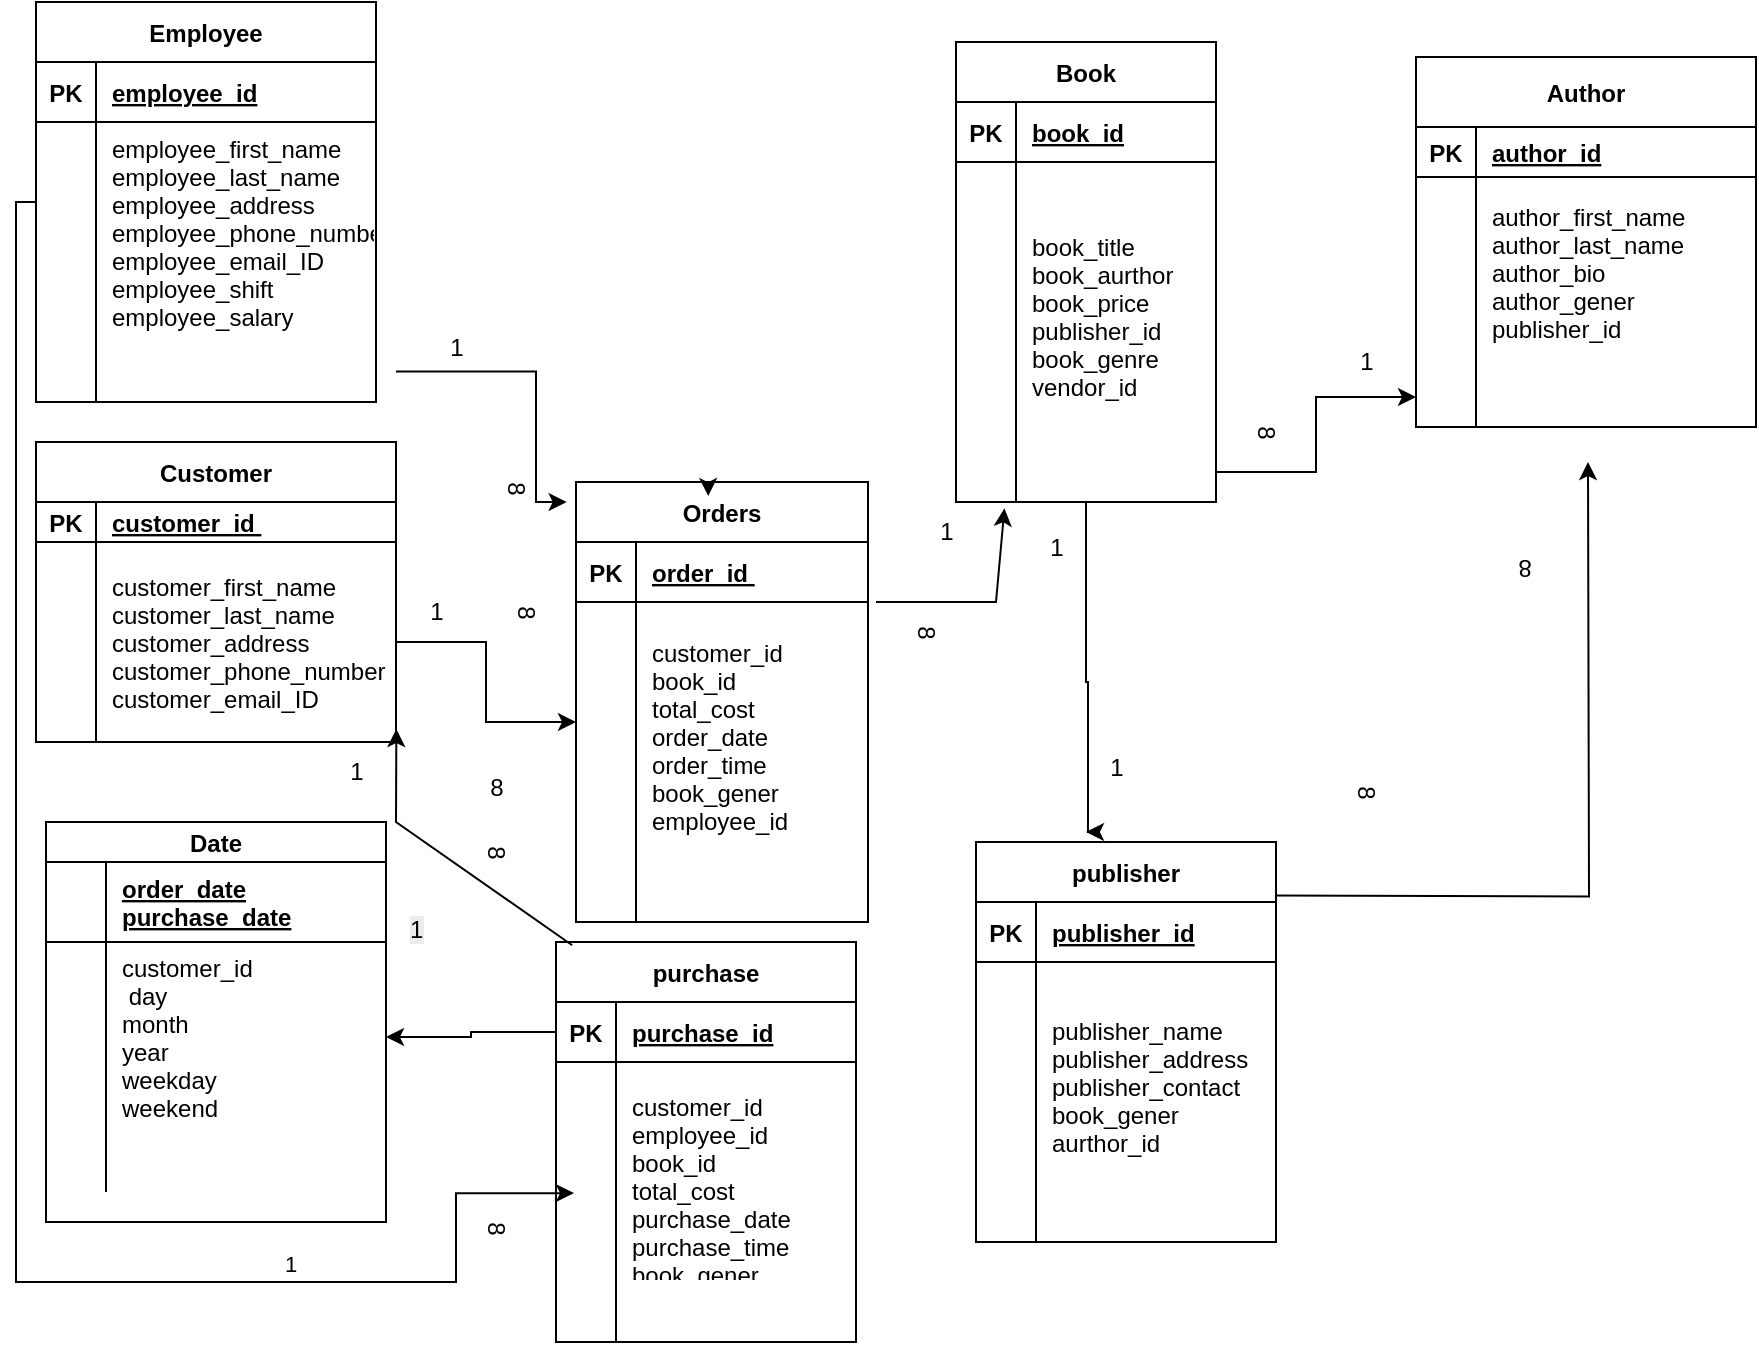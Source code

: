 <mxfile version="26.2.14">
  <diagram id="R2lEEEUBdFMjLlhIrx00" name="Page-1">
    <mxGraphModel dx="1106" dy="722" grid="1" gridSize="10" guides="1" tooltips="1" connect="1" arrows="1" fold="1" page="1" pageScale="1" pageWidth="850" pageHeight="1100" math="0" shadow="0" extFonts="Permanent Marker^https://fonts.googleapis.com/css?family=Permanent+Marker">
      <root>
        <mxCell id="0" />
        <mxCell id="1" parent="0" />
        <mxCell id="C-vyLk0tnHw3VtMMgP7b-2" value="Orders" style="shape=table;startSize=30;container=1;collapsible=1;childLayout=tableLayout;fixedRows=1;rowLines=0;fontStyle=1;align=center;resizeLast=1;" parent="1" vertex="1">
          <mxGeometry x="290" y="240" width="146" height="220" as="geometry" />
        </mxCell>
        <mxCell id="C-vyLk0tnHw3VtMMgP7b-3" value="" style="shape=partialRectangle;collapsible=0;dropTarget=0;pointerEvents=0;fillColor=none;points=[[0,0.5],[1,0.5]];portConstraint=eastwest;top=0;left=0;right=0;bottom=1;" parent="C-vyLk0tnHw3VtMMgP7b-2" vertex="1">
          <mxGeometry y="30" width="146" height="30" as="geometry" />
        </mxCell>
        <mxCell id="C-vyLk0tnHw3VtMMgP7b-4" value="PK" style="shape=partialRectangle;overflow=hidden;connectable=0;fillColor=none;top=0;left=0;bottom=0;right=0;fontStyle=1;" parent="C-vyLk0tnHw3VtMMgP7b-3" vertex="1">
          <mxGeometry width="30" height="30" as="geometry">
            <mxRectangle width="30" height="30" as="alternateBounds" />
          </mxGeometry>
        </mxCell>
        <mxCell id="C-vyLk0tnHw3VtMMgP7b-5" value="order_id " style="shape=partialRectangle;overflow=hidden;connectable=0;fillColor=none;top=0;left=0;bottom=0;right=0;align=left;spacingLeft=6;fontStyle=5;" parent="C-vyLk0tnHw3VtMMgP7b-3" vertex="1">
          <mxGeometry x="30" width="116" height="30" as="geometry">
            <mxRectangle width="116" height="30" as="alternateBounds" />
          </mxGeometry>
        </mxCell>
        <mxCell id="C-vyLk0tnHw3VtMMgP7b-6" value="" style="shape=partialRectangle;collapsible=0;dropTarget=0;pointerEvents=0;fillColor=none;points=[[0,0.5],[1,0.5]];portConstraint=eastwest;top=0;left=0;right=0;bottom=0;" parent="C-vyLk0tnHw3VtMMgP7b-2" vertex="1">
          <mxGeometry y="60" width="146" height="120" as="geometry" />
        </mxCell>
        <mxCell id="C-vyLk0tnHw3VtMMgP7b-7" value="" style="shape=partialRectangle;overflow=hidden;connectable=0;fillColor=none;top=0;left=0;bottom=0;right=0;" parent="C-vyLk0tnHw3VtMMgP7b-6" vertex="1">
          <mxGeometry width="30" height="120" as="geometry">
            <mxRectangle width="30" height="120" as="alternateBounds" />
          </mxGeometry>
        </mxCell>
        <mxCell id="C-vyLk0tnHw3VtMMgP7b-8" value="&#xa;customer_id &#xa;book_id&#xa;total_cost&#xa;order_date&#xa;order_time&#xa;book_gener&#xa;employee_id" style="shape=partialRectangle;overflow=hidden;connectable=0;fillColor=none;top=0;left=0;bottom=0;right=0;align=left;spacingLeft=6;" parent="C-vyLk0tnHw3VtMMgP7b-6" vertex="1">
          <mxGeometry x="30" width="116" height="120" as="geometry">
            <mxRectangle width="116" height="120" as="alternateBounds" />
          </mxGeometry>
        </mxCell>
        <mxCell id="C-vyLk0tnHw3VtMMgP7b-9" value="" style="shape=partialRectangle;collapsible=0;dropTarget=0;pointerEvents=0;fillColor=none;points=[[0,0.5],[1,0.5]];portConstraint=eastwest;top=0;left=0;right=0;bottom=0;" parent="C-vyLk0tnHw3VtMMgP7b-2" vertex="1">
          <mxGeometry y="180" width="146" height="40" as="geometry" />
        </mxCell>
        <mxCell id="C-vyLk0tnHw3VtMMgP7b-10" value="" style="shape=partialRectangle;overflow=hidden;connectable=0;fillColor=none;top=0;left=0;bottom=0;right=0;" parent="C-vyLk0tnHw3VtMMgP7b-9" vertex="1">
          <mxGeometry width="30" height="40" as="geometry">
            <mxRectangle width="30" height="40" as="alternateBounds" />
          </mxGeometry>
        </mxCell>
        <mxCell id="C-vyLk0tnHw3VtMMgP7b-11" value="" style="shape=partialRectangle;overflow=hidden;connectable=0;fillColor=none;top=0;left=0;bottom=0;right=0;align=left;spacingLeft=6;" parent="C-vyLk0tnHw3VtMMgP7b-9" vertex="1">
          <mxGeometry x="30" width="116" height="40" as="geometry">
            <mxRectangle width="116" height="40" as="alternateBounds" />
          </mxGeometry>
        </mxCell>
        <mxCell id="J-Xe87SvpWKiwMyMhwYg-19" value="" style="edgeStyle=orthogonalEdgeStyle;rounded=0;orthogonalLoop=1;jettySize=auto;html=1;" edge="1" parent="1" source="C-vyLk0tnHw3VtMMgP7b-13">
          <mxGeometry relative="1" as="geometry">
            <mxPoint x="545" y="415" as="targetPoint" />
            <Array as="points">
              <mxPoint x="545" y="340" />
              <mxPoint x="546" y="340" />
            </Array>
          </mxGeometry>
        </mxCell>
        <mxCell id="C-vyLk0tnHw3VtMMgP7b-13" value="Book" style="shape=table;startSize=30;container=1;collapsible=1;childLayout=tableLayout;fixedRows=1;rowLines=0;fontStyle=1;align=center;resizeLast=1;" parent="1" vertex="1">
          <mxGeometry x="480" y="20" width="130" height="230" as="geometry" />
        </mxCell>
        <mxCell id="C-vyLk0tnHw3VtMMgP7b-14" value="" style="shape=partialRectangle;collapsible=0;dropTarget=0;pointerEvents=0;fillColor=none;points=[[0,0.5],[1,0.5]];portConstraint=eastwest;top=0;left=0;right=0;bottom=1;" parent="C-vyLk0tnHw3VtMMgP7b-13" vertex="1">
          <mxGeometry y="30" width="130" height="30" as="geometry" />
        </mxCell>
        <mxCell id="C-vyLk0tnHw3VtMMgP7b-15" value="PK" style="shape=partialRectangle;overflow=hidden;connectable=0;fillColor=none;top=0;left=0;bottom=0;right=0;fontStyle=1;" parent="C-vyLk0tnHw3VtMMgP7b-14" vertex="1">
          <mxGeometry width="30" height="30" as="geometry">
            <mxRectangle width="30" height="30" as="alternateBounds" />
          </mxGeometry>
        </mxCell>
        <mxCell id="C-vyLk0tnHw3VtMMgP7b-16" value="book_id" style="shape=partialRectangle;overflow=hidden;connectable=0;fillColor=none;top=0;left=0;bottom=0;right=0;align=left;spacingLeft=6;fontStyle=5;" parent="C-vyLk0tnHw3VtMMgP7b-14" vertex="1">
          <mxGeometry x="30" width="100" height="30" as="geometry">
            <mxRectangle width="100" height="30" as="alternateBounds" />
          </mxGeometry>
        </mxCell>
        <mxCell id="C-vyLk0tnHw3VtMMgP7b-17" value="" style="shape=partialRectangle;collapsible=0;dropTarget=0;pointerEvents=0;fillColor=none;points=[[0,0.5],[1,0.5]];portConstraint=eastwest;top=0;left=0;right=0;bottom=0;" parent="C-vyLk0tnHw3VtMMgP7b-13" vertex="1">
          <mxGeometry y="60" width="130" height="140" as="geometry" />
        </mxCell>
        <mxCell id="C-vyLk0tnHw3VtMMgP7b-18" value="" style="shape=partialRectangle;overflow=hidden;connectable=0;fillColor=none;top=0;left=0;bottom=0;right=0;" parent="C-vyLk0tnHw3VtMMgP7b-17" vertex="1">
          <mxGeometry width="30" height="140" as="geometry">
            <mxRectangle width="30" height="140" as="alternateBounds" />
          </mxGeometry>
        </mxCell>
        <mxCell id="C-vyLk0tnHw3VtMMgP7b-19" value="&#xa;book_title&#xa;book_aurthor&#xa;book_price&#xa;publisher_id&#xa;book_genre&#xa;vendor_id" style="shape=partialRectangle;overflow=hidden;connectable=0;fillColor=none;top=0;left=0;bottom=0;right=0;align=left;spacingLeft=6;" parent="C-vyLk0tnHw3VtMMgP7b-17" vertex="1">
          <mxGeometry x="30" width="100" height="140" as="geometry">
            <mxRectangle width="100" height="140" as="alternateBounds" />
          </mxGeometry>
        </mxCell>
        <mxCell id="C-vyLk0tnHw3VtMMgP7b-20" value="" style="shape=partialRectangle;collapsible=0;dropTarget=0;pointerEvents=0;fillColor=none;points=[[0,0.5],[1,0.5]];portConstraint=eastwest;top=0;left=0;right=0;bottom=0;" parent="C-vyLk0tnHw3VtMMgP7b-13" vertex="1">
          <mxGeometry y="200" width="130" height="30" as="geometry" />
        </mxCell>
        <mxCell id="C-vyLk0tnHw3VtMMgP7b-21" value="" style="shape=partialRectangle;overflow=hidden;connectable=0;fillColor=none;top=0;left=0;bottom=0;right=0;" parent="C-vyLk0tnHw3VtMMgP7b-20" vertex="1">
          <mxGeometry width="30" height="30" as="geometry">
            <mxRectangle width="30" height="30" as="alternateBounds" />
          </mxGeometry>
        </mxCell>
        <mxCell id="C-vyLk0tnHw3VtMMgP7b-22" value="" style="shape=partialRectangle;overflow=hidden;connectable=0;fillColor=none;top=0;left=0;bottom=0;right=0;align=left;spacingLeft=6;" parent="C-vyLk0tnHw3VtMMgP7b-20" vertex="1">
          <mxGeometry x="30" width="100" height="30" as="geometry">
            <mxRectangle width="100" height="30" as="alternateBounds" />
          </mxGeometry>
        </mxCell>
        <mxCell id="C-vyLk0tnHw3VtMMgP7b-23" value="Customer" style="shape=table;startSize=30;container=1;collapsible=1;childLayout=tableLayout;fixedRows=1;rowLines=0;fontStyle=1;align=center;resizeLast=1;" parent="1" vertex="1">
          <mxGeometry x="20" y="220" width="180" height="150" as="geometry" />
        </mxCell>
        <mxCell id="C-vyLk0tnHw3VtMMgP7b-24" value="" style="shape=partialRectangle;collapsible=0;dropTarget=0;pointerEvents=0;fillColor=none;points=[[0,0.5],[1,0.5]];portConstraint=eastwest;top=0;left=0;right=0;bottom=1;" parent="C-vyLk0tnHw3VtMMgP7b-23" vertex="1">
          <mxGeometry y="30" width="180" height="20" as="geometry" />
        </mxCell>
        <mxCell id="C-vyLk0tnHw3VtMMgP7b-25" value="PK" style="shape=partialRectangle;overflow=hidden;connectable=0;fillColor=none;top=0;left=0;bottom=0;right=0;fontStyle=1;" parent="C-vyLk0tnHw3VtMMgP7b-24" vertex="1">
          <mxGeometry width="30" height="20" as="geometry">
            <mxRectangle width="30" height="20" as="alternateBounds" />
          </mxGeometry>
        </mxCell>
        <mxCell id="C-vyLk0tnHw3VtMMgP7b-26" value="customer_id " style="shape=partialRectangle;overflow=hidden;connectable=0;fillColor=none;top=0;left=0;bottom=0;right=0;align=left;spacingLeft=6;fontStyle=5;" parent="C-vyLk0tnHw3VtMMgP7b-24" vertex="1">
          <mxGeometry x="30" width="150" height="20" as="geometry">
            <mxRectangle width="150" height="20" as="alternateBounds" />
          </mxGeometry>
        </mxCell>
        <mxCell id="C-vyLk0tnHw3VtMMgP7b-27" value="" style="shape=partialRectangle;collapsible=0;dropTarget=0;pointerEvents=0;fillColor=none;points=[[0,0.5],[1,0.5]];portConstraint=eastwest;top=0;left=0;right=0;bottom=0;" parent="C-vyLk0tnHw3VtMMgP7b-23" vertex="1">
          <mxGeometry y="50" width="180" height="100" as="geometry" />
        </mxCell>
        <mxCell id="C-vyLk0tnHw3VtMMgP7b-28" value="" style="shape=partialRectangle;overflow=hidden;connectable=0;fillColor=none;top=0;left=0;bottom=0;right=0;" parent="C-vyLk0tnHw3VtMMgP7b-27" vertex="1">
          <mxGeometry width="30" height="100" as="geometry">
            <mxRectangle width="30" height="100" as="alternateBounds" />
          </mxGeometry>
        </mxCell>
        <mxCell id="C-vyLk0tnHw3VtMMgP7b-29" value="customer_first_name &#xa;customer_last_name &#xa;customer_address &#xa;customer_phone_number&#xa;customer_email_ID" style="shape=partialRectangle;overflow=hidden;connectable=0;fillColor=none;top=0;left=0;bottom=0;right=0;align=left;spacingLeft=6;" parent="C-vyLk0tnHw3VtMMgP7b-27" vertex="1">
          <mxGeometry x="30" width="150" height="100" as="geometry">
            <mxRectangle width="150" height="100" as="alternateBounds" />
          </mxGeometry>
        </mxCell>
        <mxCell id="ETpKRWgYow-GZvA5g_5J-1" value="Date" style="shape=table;startSize=20;container=1;collapsible=1;childLayout=tableLayout;fixedRows=1;rowLines=0;fontStyle=1;align=center;resizeLast=1;" parent="1" vertex="1">
          <mxGeometry x="25" y="410" width="170" height="200" as="geometry" />
        </mxCell>
        <mxCell id="ETpKRWgYow-GZvA5g_5J-2" value="" style="shape=partialRectangle;collapsible=0;dropTarget=0;pointerEvents=0;fillColor=none;points=[[0,0.5],[1,0.5]];portConstraint=eastwest;top=0;left=0;right=0;bottom=1;" parent="ETpKRWgYow-GZvA5g_5J-1" vertex="1">
          <mxGeometry y="20" width="170" height="40" as="geometry" />
        </mxCell>
        <mxCell id="ETpKRWgYow-GZvA5g_5J-3" value="" style="shape=partialRectangle;overflow=hidden;connectable=0;fillColor=none;top=0;left=0;bottom=0;right=0;fontStyle=1;" parent="ETpKRWgYow-GZvA5g_5J-2" vertex="1">
          <mxGeometry width="30" height="40" as="geometry">
            <mxRectangle width="30" height="40" as="alternateBounds" />
          </mxGeometry>
        </mxCell>
        <mxCell id="ETpKRWgYow-GZvA5g_5J-4" value="order_date&#xa;purchase_date" style="shape=partialRectangle;overflow=hidden;connectable=0;fillColor=none;top=0;left=0;bottom=0;right=0;align=left;spacingLeft=6;fontStyle=5;" parent="ETpKRWgYow-GZvA5g_5J-2" vertex="1">
          <mxGeometry x="30" width="140" height="40" as="geometry">
            <mxRectangle width="140" height="40" as="alternateBounds" />
          </mxGeometry>
        </mxCell>
        <mxCell id="ETpKRWgYow-GZvA5g_5J-5" value="" style="shape=partialRectangle;collapsible=0;dropTarget=0;pointerEvents=0;fillColor=none;points=[[0,0.5],[1,0.5]];portConstraint=eastwest;top=0;left=0;right=0;bottom=0;" parent="ETpKRWgYow-GZvA5g_5J-1" vertex="1">
          <mxGeometry y="60" width="170" height="95" as="geometry" />
        </mxCell>
        <mxCell id="ETpKRWgYow-GZvA5g_5J-6" value="" style="shape=partialRectangle;overflow=hidden;connectable=0;fillColor=none;top=0;left=0;bottom=0;right=0;" parent="ETpKRWgYow-GZvA5g_5J-5" vertex="1">
          <mxGeometry width="30" height="95" as="geometry">
            <mxRectangle width="30" height="95" as="alternateBounds" />
          </mxGeometry>
        </mxCell>
        <mxCell id="ETpKRWgYow-GZvA5g_5J-7" value="customer_id&#xa; day&#xa;month&#xa;year&#xa;weekday&#xa;weekend" style="shape=partialRectangle;overflow=hidden;connectable=0;fillColor=none;top=0;left=0;bottom=0;right=0;align=left;spacingLeft=6;" parent="ETpKRWgYow-GZvA5g_5J-5" vertex="1">
          <mxGeometry x="30" width="140" height="95" as="geometry">
            <mxRectangle width="140" height="95" as="alternateBounds" />
          </mxGeometry>
        </mxCell>
        <mxCell id="ETpKRWgYow-GZvA5g_5J-8" value="" style="shape=partialRectangle;collapsible=0;dropTarget=0;pointerEvents=0;fillColor=none;points=[[0,0.5],[1,0.5]];portConstraint=eastwest;top=0;left=0;right=0;bottom=0;" parent="ETpKRWgYow-GZvA5g_5J-1" vertex="1">
          <mxGeometry y="155" width="170" height="30" as="geometry" />
        </mxCell>
        <mxCell id="ETpKRWgYow-GZvA5g_5J-9" value="" style="shape=partialRectangle;overflow=hidden;connectable=0;fillColor=none;top=0;left=0;bottom=0;right=0;" parent="ETpKRWgYow-GZvA5g_5J-8" vertex="1">
          <mxGeometry width="30" height="30" as="geometry">
            <mxRectangle width="30" height="30" as="alternateBounds" />
          </mxGeometry>
        </mxCell>
        <mxCell id="ETpKRWgYow-GZvA5g_5J-10" value="" style="shape=partialRectangle;overflow=hidden;connectable=0;fillColor=none;top=0;left=0;bottom=0;right=0;align=left;spacingLeft=6;" parent="ETpKRWgYow-GZvA5g_5J-8" vertex="1">
          <mxGeometry x="30" width="140" height="30" as="geometry">
            <mxRectangle width="140" height="30" as="alternateBounds" />
          </mxGeometry>
        </mxCell>
        <mxCell id="ETpKRWgYow-GZvA5g_5J-12" style="edgeStyle=orthogonalEdgeStyle;rounded=0;orthogonalLoop=1;jettySize=auto;html=1;exitX=0.25;exitY=0;exitDx=0;exitDy=0;entryX=0.453;entryY=0.032;entryDx=0;entryDy=0;entryPerimeter=0;" parent="1" source="C-vyLk0tnHw3VtMMgP7b-2" target="C-vyLk0tnHw3VtMMgP7b-2" edge="1">
          <mxGeometry relative="1" as="geometry" />
        </mxCell>
        <mxCell id="ETpKRWgYow-GZvA5g_5J-13" value="" style="shape=partialRectangle;overflow=hidden;connectable=0;fillColor=none;top=0;left=0;bottom=0;right=0;" parent="1" vertex="1">
          <mxGeometry x="70" y="75" width="30" height="90" as="geometry">
            <mxRectangle width="30" height="90" as="alternateBounds" />
          </mxGeometry>
        </mxCell>
        <mxCell id="ETpKRWgYow-GZvA5g_5J-22" value="Author" style="shape=table;startSize=35;container=1;collapsible=1;childLayout=tableLayout;fixedRows=1;rowLines=0;fontStyle=1;align=center;resizeLast=1;" parent="1" vertex="1">
          <mxGeometry x="710" y="27.5" width="170" height="185" as="geometry" />
        </mxCell>
        <mxCell id="ETpKRWgYow-GZvA5g_5J-23" value="" style="shape=partialRectangle;collapsible=0;dropTarget=0;pointerEvents=0;fillColor=none;points=[[0,0.5],[1,0.5]];portConstraint=eastwest;top=0;left=0;right=0;bottom=1;" parent="ETpKRWgYow-GZvA5g_5J-22" vertex="1">
          <mxGeometry y="35" width="170" height="25" as="geometry" />
        </mxCell>
        <mxCell id="ETpKRWgYow-GZvA5g_5J-24" value="PK" style="shape=partialRectangle;overflow=hidden;connectable=0;fillColor=none;top=0;left=0;bottom=0;right=0;fontStyle=1;" parent="ETpKRWgYow-GZvA5g_5J-23" vertex="1">
          <mxGeometry width="30" height="25" as="geometry">
            <mxRectangle width="30" height="25" as="alternateBounds" />
          </mxGeometry>
        </mxCell>
        <mxCell id="ETpKRWgYow-GZvA5g_5J-25" value="author_id" style="shape=partialRectangle;overflow=hidden;connectable=0;fillColor=none;top=0;left=0;bottom=0;right=0;align=left;spacingLeft=6;fontStyle=5;" parent="ETpKRWgYow-GZvA5g_5J-23" vertex="1">
          <mxGeometry x="30" width="140" height="25" as="geometry">
            <mxRectangle width="140" height="25" as="alternateBounds" />
          </mxGeometry>
        </mxCell>
        <mxCell id="ETpKRWgYow-GZvA5g_5J-26" value="" style="shape=partialRectangle;collapsible=0;dropTarget=0;pointerEvents=0;fillColor=none;points=[[0,0.5],[1,0.5]];portConstraint=eastwest;top=0;left=0;right=0;bottom=0;" parent="ETpKRWgYow-GZvA5g_5J-22" vertex="1">
          <mxGeometry y="60" width="170" height="95" as="geometry" />
        </mxCell>
        <mxCell id="ETpKRWgYow-GZvA5g_5J-27" value="" style="shape=partialRectangle;overflow=hidden;connectable=0;fillColor=none;top=0;left=0;bottom=0;right=0;" parent="ETpKRWgYow-GZvA5g_5J-26" vertex="1">
          <mxGeometry width="30" height="95" as="geometry">
            <mxRectangle width="30" height="95" as="alternateBounds" />
          </mxGeometry>
        </mxCell>
        <mxCell id="ETpKRWgYow-GZvA5g_5J-28" value="author_first_name&#xa;author_last_name&#xa;author_bio&#xa;author_gener&#xa;publisher_id" style="shape=partialRectangle;overflow=hidden;connectable=0;fillColor=none;top=0;left=0;bottom=0;right=0;align=left;spacingLeft=6;" parent="ETpKRWgYow-GZvA5g_5J-26" vertex="1">
          <mxGeometry x="30" width="140" height="95" as="geometry">
            <mxRectangle width="140" height="95" as="alternateBounds" />
          </mxGeometry>
        </mxCell>
        <mxCell id="ETpKRWgYow-GZvA5g_5J-29" value="" style="shape=partialRectangle;collapsible=0;dropTarget=0;pointerEvents=0;fillColor=none;points=[[0,0.5],[1,0.5]];portConstraint=eastwest;top=0;left=0;right=0;bottom=0;" parent="ETpKRWgYow-GZvA5g_5J-22" vertex="1">
          <mxGeometry y="155" width="170" height="30" as="geometry" />
        </mxCell>
        <mxCell id="ETpKRWgYow-GZvA5g_5J-30" value="" style="shape=partialRectangle;overflow=hidden;connectable=0;fillColor=none;top=0;left=0;bottom=0;right=0;" parent="ETpKRWgYow-GZvA5g_5J-29" vertex="1">
          <mxGeometry width="30" height="30" as="geometry">
            <mxRectangle width="30" height="30" as="alternateBounds" />
          </mxGeometry>
        </mxCell>
        <mxCell id="ETpKRWgYow-GZvA5g_5J-31" value="" style="shape=partialRectangle;overflow=hidden;connectable=0;fillColor=none;top=0;left=0;bottom=0;right=0;align=left;spacingLeft=6;" parent="ETpKRWgYow-GZvA5g_5J-29" vertex="1">
          <mxGeometry x="30" width="140" height="30" as="geometry">
            <mxRectangle width="140" height="30" as="alternateBounds" />
          </mxGeometry>
        </mxCell>
        <mxCell id="ETpKRWgYow-GZvA5g_5J-33" value="purchase" style="shape=table;startSize=30;container=1;collapsible=1;childLayout=tableLayout;fixedRows=1;rowLines=0;fontStyle=1;align=center;resizeLast=1;" parent="1" vertex="1">
          <mxGeometry x="280" y="470" width="150" height="200" as="geometry" />
        </mxCell>
        <mxCell id="ETpKRWgYow-GZvA5g_5J-34" value="" style="shape=partialRectangle;collapsible=0;dropTarget=0;pointerEvents=0;fillColor=none;points=[[0,0.5],[1,0.5]];portConstraint=eastwest;top=0;left=0;right=0;bottom=1;" parent="ETpKRWgYow-GZvA5g_5J-33" vertex="1">
          <mxGeometry y="30" width="150" height="30" as="geometry" />
        </mxCell>
        <mxCell id="ETpKRWgYow-GZvA5g_5J-35" value="PK" style="shape=partialRectangle;overflow=hidden;connectable=0;fillColor=none;top=0;left=0;bottom=0;right=0;fontStyle=1;" parent="ETpKRWgYow-GZvA5g_5J-34" vertex="1">
          <mxGeometry width="30" height="30" as="geometry">
            <mxRectangle width="30" height="30" as="alternateBounds" />
          </mxGeometry>
        </mxCell>
        <mxCell id="ETpKRWgYow-GZvA5g_5J-36" value="purchase_id" style="shape=partialRectangle;overflow=hidden;connectable=0;fillColor=none;top=0;left=0;bottom=0;right=0;align=left;spacingLeft=6;fontStyle=5;" parent="ETpKRWgYow-GZvA5g_5J-34" vertex="1">
          <mxGeometry x="30" width="120" height="30" as="geometry">
            <mxRectangle width="120" height="30" as="alternateBounds" />
          </mxGeometry>
        </mxCell>
        <mxCell id="ETpKRWgYow-GZvA5g_5J-37" value="" style="shape=partialRectangle;collapsible=0;dropTarget=0;pointerEvents=0;fillColor=none;points=[[0,0.5],[1,0.5]];portConstraint=eastwest;top=0;left=0;right=0;bottom=0;" parent="ETpKRWgYow-GZvA5g_5J-33" vertex="1">
          <mxGeometry y="60" width="150" height="110" as="geometry" />
        </mxCell>
        <mxCell id="ETpKRWgYow-GZvA5g_5J-38" value="" style="shape=partialRectangle;overflow=hidden;connectable=0;fillColor=none;top=0;left=0;bottom=0;right=0;" parent="ETpKRWgYow-GZvA5g_5J-37" vertex="1">
          <mxGeometry width="30" height="110" as="geometry">
            <mxRectangle width="30" height="110" as="alternateBounds" />
          </mxGeometry>
        </mxCell>
        <mxCell id="ETpKRWgYow-GZvA5g_5J-39" value="&#xa;customer_id&#xa;employee_id &#xa;book_id&#xa;total_cost&#xa;purchase_date&#xa;purchase_time&#xa;book_gener" style="shape=partialRectangle;overflow=hidden;connectable=0;fillColor=none;top=0;left=0;bottom=0;right=0;align=left;spacingLeft=6;" parent="ETpKRWgYow-GZvA5g_5J-37" vertex="1">
          <mxGeometry x="30" width="120" height="110" as="geometry">
            <mxRectangle width="120" height="110" as="alternateBounds" />
          </mxGeometry>
        </mxCell>
        <mxCell id="ETpKRWgYow-GZvA5g_5J-40" value="" style="shape=partialRectangle;collapsible=0;dropTarget=0;pointerEvents=0;fillColor=none;points=[[0,0.5],[1,0.5]];portConstraint=eastwest;top=0;left=0;right=0;bottom=0;" parent="ETpKRWgYow-GZvA5g_5J-33" vertex="1">
          <mxGeometry y="170" width="150" height="30" as="geometry" />
        </mxCell>
        <mxCell id="ETpKRWgYow-GZvA5g_5J-41" value="" style="shape=partialRectangle;overflow=hidden;connectable=0;fillColor=none;top=0;left=0;bottom=0;right=0;" parent="ETpKRWgYow-GZvA5g_5J-40" vertex="1">
          <mxGeometry width="30" height="30" as="geometry">
            <mxRectangle width="30" height="30" as="alternateBounds" />
          </mxGeometry>
        </mxCell>
        <mxCell id="ETpKRWgYow-GZvA5g_5J-42" value="" style="shape=partialRectangle;overflow=hidden;connectable=0;fillColor=none;top=0;left=0;bottom=0;right=0;align=left;spacingLeft=6;" parent="ETpKRWgYow-GZvA5g_5J-40" vertex="1">
          <mxGeometry x="30" width="120" height="30" as="geometry">
            <mxRectangle width="120" height="30" as="alternateBounds" />
          </mxGeometry>
        </mxCell>
        <mxCell id="J-Xe87SvpWKiwMyMhwYg-3" style="edgeStyle=orthogonalEdgeStyle;rounded=0;orthogonalLoop=1;jettySize=auto;html=1;exitX=0.25;exitY=0;exitDx=0;exitDy=0;" edge="1" parent="1">
          <mxGeometry relative="1" as="geometry">
            <mxPoint x="796" y="230" as="targetPoint" />
            <mxPoint x="630" y="446.68" as="sourcePoint" />
          </mxGeometry>
        </mxCell>
        <mxCell id="ETpKRWgYow-GZvA5g_5J-43" value="publisher" style="shape=table;startSize=30;container=1;collapsible=1;childLayout=tableLayout;fixedRows=1;rowLines=0;fontStyle=1;align=center;resizeLast=1;" parent="1" vertex="1">
          <mxGeometry x="490" y="420" width="150" height="200" as="geometry" />
        </mxCell>
        <mxCell id="ETpKRWgYow-GZvA5g_5J-44" value="" style="shape=partialRectangle;collapsible=0;dropTarget=0;pointerEvents=0;fillColor=none;points=[[0,0.5],[1,0.5]];portConstraint=eastwest;top=0;left=0;right=0;bottom=1;" parent="ETpKRWgYow-GZvA5g_5J-43" vertex="1">
          <mxGeometry y="30" width="150" height="30" as="geometry" />
        </mxCell>
        <mxCell id="ETpKRWgYow-GZvA5g_5J-45" value="PK" style="shape=partialRectangle;overflow=hidden;connectable=0;fillColor=none;top=0;left=0;bottom=0;right=0;fontStyle=1;" parent="ETpKRWgYow-GZvA5g_5J-44" vertex="1">
          <mxGeometry width="30" height="30" as="geometry">
            <mxRectangle width="30" height="30" as="alternateBounds" />
          </mxGeometry>
        </mxCell>
        <mxCell id="ETpKRWgYow-GZvA5g_5J-46" value="publisher_id" style="shape=partialRectangle;overflow=hidden;connectable=0;fillColor=none;top=0;left=0;bottom=0;right=0;align=left;spacingLeft=6;fontStyle=5;" parent="ETpKRWgYow-GZvA5g_5J-44" vertex="1">
          <mxGeometry x="30" width="120" height="30" as="geometry">
            <mxRectangle width="120" height="30" as="alternateBounds" />
          </mxGeometry>
        </mxCell>
        <mxCell id="ETpKRWgYow-GZvA5g_5J-47" value="" style="shape=partialRectangle;collapsible=0;dropTarget=0;pointerEvents=0;fillColor=none;points=[[0,0.5],[1,0.5]];portConstraint=eastwest;top=0;left=0;right=0;bottom=0;" parent="ETpKRWgYow-GZvA5g_5J-43" vertex="1">
          <mxGeometry y="60" width="150" height="110" as="geometry" />
        </mxCell>
        <mxCell id="ETpKRWgYow-GZvA5g_5J-48" value="" style="shape=partialRectangle;overflow=hidden;connectable=0;fillColor=none;top=0;left=0;bottom=0;right=0;" parent="ETpKRWgYow-GZvA5g_5J-47" vertex="1">
          <mxGeometry width="30" height="110" as="geometry">
            <mxRectangle width="30" height="110" as="alternateBounds" />
          </mxGeometry>
        </mxCell>
        <mxCell id="ETpKRWgYow-GZvA5g_5J-49" value="&#xa;publisher_name &#xa;publisher_address&#xa;publisher_contact&#xa;book_gener&#xa;aurthor_id" style="shape=partialRectangle;overflow=hidden;connectable=0;fillColor=none;top=0;left=0;bottom=0;right=0;align=left;spacingLeft=6;" parent="ETpKRWgYow-GZvA5g_5J-47" vertex="1">
          <mxGeometry x="30" width="120" height="110" as="geometry">
            <mxRectangle width="120" height="110" as="alternateBounds" />
          </mxGeometry>
        </mxCell>
        <mxCell id="ETpKRWgYow-GZvA5g_5J-50" value="" style="shape=partialRectangle;collapsible=0;dropTarget=0;pointerEvents=0;fillColor=none;points=[[0,0.5],[1,0.5]];portConstraint=eastwest;top=0;left=0;right=0;bottom=0;" parent="ETpKRWgYow-GZvA5g_5J-43" vertex="1">
          <mxGeometry y="170" width="150" height="30" as="geometry" />
        </mxCell>
        <mxCell id="ETpKRWgYow-GZvA5g_5J-51" value="" style="shape=partialRectangle;overflow=hidden;connectable=0;fillColor=none;top=0;left=0;bottom=0;right=0;" parent="ETpKRWgYow-GZvA5g_5J-50" vertex="1">
          <mxGeometry width="30" height="30" as="geometry">
            <mxRectangle width="30" height="30" as="alternateBounds" />
          </mxGeometry>
        </mxCell>
        <mxCell id="ETpKRWgYow-GZvA5g_5J-52" value="" style="shape=partialRectangle;overflow=hidden;connectable=0;fillColor=none;top=0;left=0;bottom=0;right=0;align=left;spacingLeft=6;" parent="ETpKRWgYow-GZvA5g_5J-50" vertex="1">
          <mxGeometry x="30" width="120" height="30" as="geometry">
            <mxRectangle width="120" height="30" as="alternateBounds" />
          </mxGeometry>
        </mxCell>
        <mxCell id="J-Xe87SvpWKiwMyMhwYg-37" value="" style="edgeStyle=orthogonalEdgeStyle;rounded=0;orthogonalLoop=1;jettySize=auto;html=1;entryX=0.06;entryY=0.596;entryDx=0;entryDy=0;entryPerimeter=0;" edge="1" parent="1" source="echjsADHwxuQoNMaUyak-15" target="ETpKRWgYow-GZvA5g_5J-37">
          <mxGeometry relative="1" as="geometry">
            <mxPoint x="260" y="600" as="targetPoint" />
            <Array as="points">
              <mxPoint x="10" y="100" />
              <mxPoint x="10" y="640" />
              <mxPoint x="230" y="640" />
              <mxPoint x="230" y="596" />
            </Array>
          </mxGeometry>
        </mxCell>
        <mxCell id="J-Xe87SvpWKiwMyMhwYg-38" value="1" style="edgeLabel;html=1;align=center;verticalAlign=middle;resizable=0;points=[];" vertex="1" connectable="0" parent="J-Xe87SvpWKiwMyMhwYg-37">
          <mxGeometry x="0.573" y="9" relative="1" as="geometry">
            <mxPoint as="offset" />
          </mxGeometry>
        </mxCell>
        <mxCell id="echjsADHwxuQoNMaUyak-15" value="Employee" style="shape=table;startSize=30;container=1;collapsible=1;childLayout=tableLayout;fixedRows=1;rowLines=0;fontStyle=1;align=center;resizeLast=1;" parent="1" vertex="1">
          <mxGeometry x="20" width="170" height="200" as="geometry" />
        </mxCell>
        <mxCell id="echjsADHwxuQoNMaUyak-16" value="" style="shape=partialRectangle;collapsible=0;dropTarget=0;pointerEvents=0;fillColor=none;points=[[0,0.5],[1,0.5]];portConstraint=eastwest;top=0;left=0;right=0;bottom=1;" parent="echjsADHwxuQoNMaUyak-15" vertex="1">
          <mxGeometry y="30" width="170" height="30" as="geometry" />
        </mxCell>
        <mxCell id="echjsADHwxuQoNMaUyak-17" value="PK" style="shape=partialRectangle;overflow=hidden;connectable=0;fillColor=none;top=0;left=0;bottom=0;right=0;fontStyle=1;" parent="echjsADHwxuQoNMaUyak-16" vertex="1">
          <mxGeometry width="30" height="30" as="geometry">
            <mxRectangle width="30" height="30" as="alternateBounds" />
          </mxGeometry>
        </mxCell>
        <mxCell id="echjsADHwxuQoNMaUyak-18" value="employee_id" style="shape=partialRectangle;overflow=hidden;connectable=0;fillColor=none;top=0;left=0;bottom=0;right=0;align=left;spacingLeft=6;fontStyle=5;" parent="echjsADHwxuQoNMaUyak-16" vertex="1">
          <mxGeometry x="30" width="140" height="30" as="geometry">
            <mxRectangle width="140" height="30" as="alternateBounds" />
          </mxGeometry>
        </mxCell>
        <mxCell id="echjsADHwxuQoNMaUyak-19" value="" style="shape=partialRectangle;collapsible=0;dropTarget=0;pointerEvents=0;fillColor=none;points=[[0,0.5],[1,0.5]];portConstraint=eastwest;top=0;left=0;right=0;bottom=0;" parent="echjsADHwxuQoNMaUyak-15" vertex="1">
          <mxGeometry y="60" width="170" height="110" as="geometry" />
        </mxCell>
        <mxCell id="echjsADHwxuQoNMaUyak-20" value="" style="shape=partialRectangle;overflow=hidden;connectable=0;fillColor=none;top=0;left=0;bottom=0;right=0;" parent="echjsADHwxuQoNMaUyak-19" vertex="1">
          <mxGeometry width="30" height="110" as="geometry">
            <mxRectangle width="30" height="110" as="alternateBounds" />
          </mxGeometry>
        </mxCell>
        <mxCell id="echjsADHwxuQoNMaUyak-21" value="employee_first_name &#xa;employee_last_name &#xa;employee_address &#xa;employee_phone_number&#xa;employee_email_ID&#xa;employee_shift&#xa;employee_salary" style="shape=partialRectangle;overflow=hidden;connectable=0;fillColor=none;top=0;left=0;bottom=0;right=0;align=left;spacingLeft=6;" parent="echjsADHwxuQoNMaUyak-19" vertex="1">
          <mxGeometry x="30" width="140" height="110" as="geometry">
            <mxRectangle width="140" height="110" as="alternateBounds" />
          </mxGeometry>
        </mxCell>
        <mxCell id="echjsADHwxuQoNMaUyak-22" value="" style="shape=partialRectangle;collapsible=0;dropTarget=0;pointerEvents=0;fillColor=none;points=[[0,0.5],[1,0.5]];portConstraint=eastwest;top=0;left=0;right=0;bottom=0;" parent="echjsADHwxuQoNMaUyak-15" vertex="1">
          <mxGeometry y="170" width="170" height="30" as="geometry" />
        </mxCell>
        <mxCell id="echjsADHwxuQoNMaUyak-23" value="" style="shape=partialRectangle;overflow=hidden;connectable=0;fillColor=none;top=0;left=0;bottom=0;right=0;" parent="echjsADHwxuQoNMaUyak-22" vertex="1">
          <mxGeometry width="30" height="30" as="geometry">
            <mxRectangle width="30" height="30" as="alternateBounds" />
          </mxGeometry>
        </mxCell>
        <mxCell id="echjsADHwxuQoNMaUyak-24" value="" style="shape=partialRectangle;overflow=hidden;connectable=0;fillColor=none;top=0;left=0;bottom=0;right=0;align=left;spacingLeft=6;" parent="echjsADHwxuQoNMaUyak-22" vertex="1">
          <mxGeometry x="30" width="140" height="30" as="geometry">
            <mxRectangle width="140" height="30" as="alternateBounds" />
          </mxGeometry>
        </mxCell>
        <mxCell id="J-Xe87SvpWKiwMyMhwYg-4" value="8" style="text;html=1;align=center;verticalAlign=middle;resizable=0;points=[];autosize=1;strokeColor=none;fillColor=none;rotation=180;" vertex="1" parent="1">
          <mxGeometry x="750" y="268" width="30" height="30" as="geometry" />
        </mxCell>
        <mxCell id="J-Xe87SvpWKiwMyMhwYg-5" value="8" style="text;html=1;align=center;verticalAlign=middle;resizable=0;points=[];autosize=1;strokeColor=none;fillColor=none;rotation=90;" vertex="1" parent="1">
          <mxGeometry x="670" y="380" width="30" height="30" as="geometry" />
        </mxCell>
        <mxCell id="J-Xe87SvpWKiwMyMhwYg-8" value="" style="edgeStyle=orthogonalEdgeStyle;rounded=0;orthogonalLoop=1;jettySize=auto;html=1;" edge="1" parent="1" source="C-vyLk0tnHw3VtMMgP7b-20" target="ETpKRWgYow-GZvA5g_5J-29">
          <mxGeometry relative="1" as="geometry" />
        </mxCell>
        <mxCell id="J-Xe87SvpWKiwMyMhwYg-9" value="8" style="text;html=1;align=center;verticalAlign=middle;resizable=0;points=[];autosize=1;strokeColor=none;fillColor=none;rotation=90;" vertex="1" parent="1">
          <mxGeometry x="620" y="200" width="30" height="30" as="geometry" />
        </mxCell>
        <mxCell id="J-Xe87SvpWKiwMyMhwYg-10" value="1&lt;span style=&quot;color: rgba(0, 0, 0, 0); font-family: monospace; font-size: 0px; text-align: start;&quot;&gt;%3CmxGraphModel%3E%3Croot%3E%3CmxCell%20id%3D%220%22%2F%3E%3CmxCell%20id%3D%221%22%20parent%3D%220%22%2F%3E%3CmxCell%20id%3D%222%22%20value%3D%221%22%20style%3D%22text%3Bhtml%3D1%3Balign%3Dcenter%3BverticalAlign%3Dmiddle%3Bresizable%3D0%3Bpoints%3D%5B%5D%3Bautosize%3D1%3BstrokeColor%3Dnone%3BfillColor%3Dnone%3B%22%20vertex%3D%221%22%20parent%3D%221%22%3E%3CmxGeometry%20x%3D%22205%22%20y%3D%2268%22%20width%3D%2230%22%20height%3D%2230%22%20as%3D%22geometry%22%2F%3E%3C%2FmxCell%3E%3C%2Froot%3E%3C%2FmxGraphModel%3E&lt;/span&gt;" style="text;html=1;align=center;verticalAlign=middle;resizable=0;points=[];autosize=1;strokeColor=none;fillColor=none;" vertex="1" parent="1">
          <mxGeometry x="670" y="165" width="30" height="30" as="geometry" />
        </mxCell>
        <mxCell id="J-Xe87SvpWKiwMyMhwYg-11" value="" style="edgeStyle=orthogonalEdgeStyle;rounded=0;orthogonalLoop=1;jettySize=auto;html=1;" edge="1" parent="1" source="C-vyLk0tnHw3VtMMgP7b-27" target="C-vyLk0tnHw3VtMMgP7b-6">
          <mxGeometry relative="1" as="geometry" />
        </mxCell>
        <mxCell id="J-Xe87SvpWKiwMyMhwYg-12" value="1" style="text;html=1;align=center;verticalAlign=middle;resizable=0;points=[];autosize=1;strokeColor=none;fillColor=none;" vertex="1" parent="1">
          <mxGeometry x="205" y="290" width="30" height="30" as="geometry" />
        </mxCell>
        <mxCell id="J-Xe87SvpWKiwMyMhwYg-13" value="8" style="text;html=1;align=center;verticalAlign=middle;resizable=0;points=[];autosize=1;strokeColor=none;fillColor=none;rotation=90;" vertex="1" parent="1">
          <mxGeometry x="250" y="290" width="30" height="30" as="geometry" />
        </mxCell>
        <mxCell id="J-Xe87SvpWKiwMyMhwYg-14" value="" style="edgeStyle=orthogonalEdgeStyle;rounded=0;orthogonalLoop=1;jettySize=auto;html=1;" edge="1" parent="1" source="ETpKRWgYow-GZvA5g_5J-34" target="ETpKRWgYow-GZvA5g_5J-5">
          <mxGeometry relative="1" as="geometry" />
        </mxCell>
        <mxCell id="J-Xe87SvpWKiwMyMhwYg-15" value="&lt;span style=&quot;color: rgb(0, 0, 0); font-family: Helvetica; font-size: 12px; font-style: normal; font-variant-ligatures: normal; font-variant-caps: normal; font-weight: 400; letter-spacing: normal; orphans: 2; text-align: center; text-indent: 0px; text-transform: none; widows: 2; word-spacing: 0px; -webkit-text-stroke-width: 0px; white-space: nowrap; background-color: rgb(236, 236, 236); text-decoration-thickness: initial; text-decoration-style: initial; text-decoration-color: initial; display: inline !important; float: none;&quot;&gt;1&lt;/span&gt;" style="text;whiteSpace=wrap;html=1;" vertex="1" parent="1">
          <mxGeometry x="205" y="450" width="40" height="40" as="geometry" />
        </mxCell>
        <mxCell id="J-Xe87SvpWKiwMyMhwYg-17" value="8" style="text;html=1;align=center;verticalAlign=middle;resizable=0;points=[];autosize=1;strokeColor=none;fillColor=none;rotation=90;" vertex="1" parent="1">
          <mxGeometry x="235" y="410" width="30" height="30" as="geometry" />
        </mxCell>
        <mxCell id="J-Xe87SvpWKiwMyMhwYg-20" value="1" style="text;html=1;align=center;verticalAlign=middle;resizable=0;points=[];autosize=1;strokeColor=none;fillColor=none;" vertex="1" parent="1">
          <mxGeometry x="515" y="258" width="30" height="30" as="geometry" />
        </mxCell>
        <mxCell id="J-Xe87SvpWKiwMyMhwYg-21" value="1" style="text;html=1;align=center;verticalAlign=middle;resizable=0;points=[];autosize=1;strokeColor=none;fillColor=none;" vertex="1" parent="1">
          <mxGeometry x="545" y="368" width="30" height="30" as="geometry" />
        </mxCell>
        <mxCell id="J-Xe87SvpWKiwMyMhwYg-23" value="" style="endArrow=classic;html=1;rounded=0;entryX=-0.026;entryY=-0.161;entryDx=0;entryDy=0;entryPerimeter=0;" edge="1" parent="1">
          <mxGeometry width="50" height="50" relative="1" as="geometry">
            <mxPoint x="440" y="300" as="sourcePoint" />
            <mxPoint x="504.22" y="253.17" as="targetPoint" />
            <Array as="points">
              <mxPoint x="500" y="300" />
            </Array>
          </mxGeometry>
        </mxCell>
        <mxCell id="J-Xe87SvpWKiwMyMhwYg-24" value="1" style="text;html=1;align=center;verticalAlign=middle;resizable=0;points=[];autosize=1;strokeColor=none;fillColor=none;" vertex="1" parent="1">
          <mxGeometry x="460" y="250" width="30" height="30" as="geometry" />
        </mxCell>
        <mxCell id="J-Xe87SvpWKiwMyMhwYg-26" value="8" style="text;html=1;align=center;verticalAlign=middle;resizable=0;points=[];autosize=1;strokeColor=none;fillColor=none;rotation=90;" vertex="1" parent="1">
          <mxGeometry x="450" y="300" width="30" height="30" as="geometry" />
        </mxCell>
        <mxCell id="J-Xe87SvpWKiwMyMhwYg-29" value="" style="endArrow=classic;html=1;rounded=0;entryX=1.001;entryY=0.935;entryDx=0;entryDy=0;entryPerimeter=0;exitX=0.054;exitY=0.008;exitDx=0;exitDy=0;exitPerimeter=0;" edge="1" parent="1" source="ETpKRWgYow-GZvA5g_5J-33" target="C-vyLk0tnHw3VtMMgP7b-27">
          <mxGeometry width="50" height="50" relative="1" as="geometry">
            <mxPoint x="400" y="310" as="sourcePoint" />
            <mxPoint x="450" y="260" as="targetPoint" />
            <Array as="points">
              <mxPoint x="200" y="410" />
            </Array>
          </mxGeometry>
        </mxCell>
        <mxCell id="J-Xe87SvpWKiwMyMhwYg-30" value="1" style="text;html=1;align=center;verticalAlign=middle;resizable=0;points=[];autosize=1;strokeColor=none;fillColor=none;" vertex="1" parent="1">
          <mxGeometry x="165" y="370" width="30" height="30" as="geometry" />
        </mxCell>
        <mxCell id="J-Xe87SvpWKiwMyMhwYg-31" value="8" style="text;html=1;align=center;verticalAlign=middle;resizable=0;points=[];autosize=1;strokeColor=none;fillColor=none;" vertex="1" parent="1">
          <mxGeometry x="235" y="378" width="30" height="30" as="geometry" />
        </mxCell>
        <mxCell id="J-Xe87SvpWKiwMyMhwYg-32" value="" style="edgeStyle=orthogonalEdgeStyle;rounded=0;orthogonalLoop=1;jettySize=auto;html=1;entryX=-0.032;entryY=0.007;entryDx=0;entryDy=0;entryPerimeter=0;" edge="1" parent="1">
          <mxGeometry relative="1" as="geometry">
            <mxPoint x="200" y="184.79" as="sourcePoint" />
            <mxPoint x="285.328" y="250.0" as="targetPoint" />
            <Array as="points">
              <mxPoint x="270" y="184.79" />
              <mxPoint x="270" y="249.79" />
            </Array>
          </mxGeometry>
        </mxCell>
        <mxCell id="J-Xe87SvpWKiwMyMhwYg-33" value="1" style="text;html=1;align=center;verticalAlign=middle;resizable=0;points=[];autosize=1;strokeColor=none;fillColor=none;" vertex="1" parent="1">
          <mxGeometry x="215" y="158" width="30" height="30" as="geometry" />
        </mxCell>
        <mxCell id="J-Xe87SvpWKiwMyMhwYg-35" value="8" style="text;html=1;align=center;verticalAlign=middle;resizable=0;points=[];autosize=1;strokeColor=none;fillColor=none;rotation=90;" vertex="1" parent="1">
          <mxGeometry x="245" y="228" width="30" height="30" as="geometry" />
        </mxCell>
        <mxCell id="J-Xe87SvpWKiwMyMhwYg-39" value="8" style="text;html=1;align=center;verticalAlign=middle;resizable=0;points=[];autosize=1;strokeColor=none;fillColor=none;rotation=90;" vertex="1" parent="1">
          <mxGeometry x="235" y="598" width="30" height="30" as="geometry" />
        </mxCell>
      </root>
    </mxGraphModel>
  </diagram>
</mxfile>

